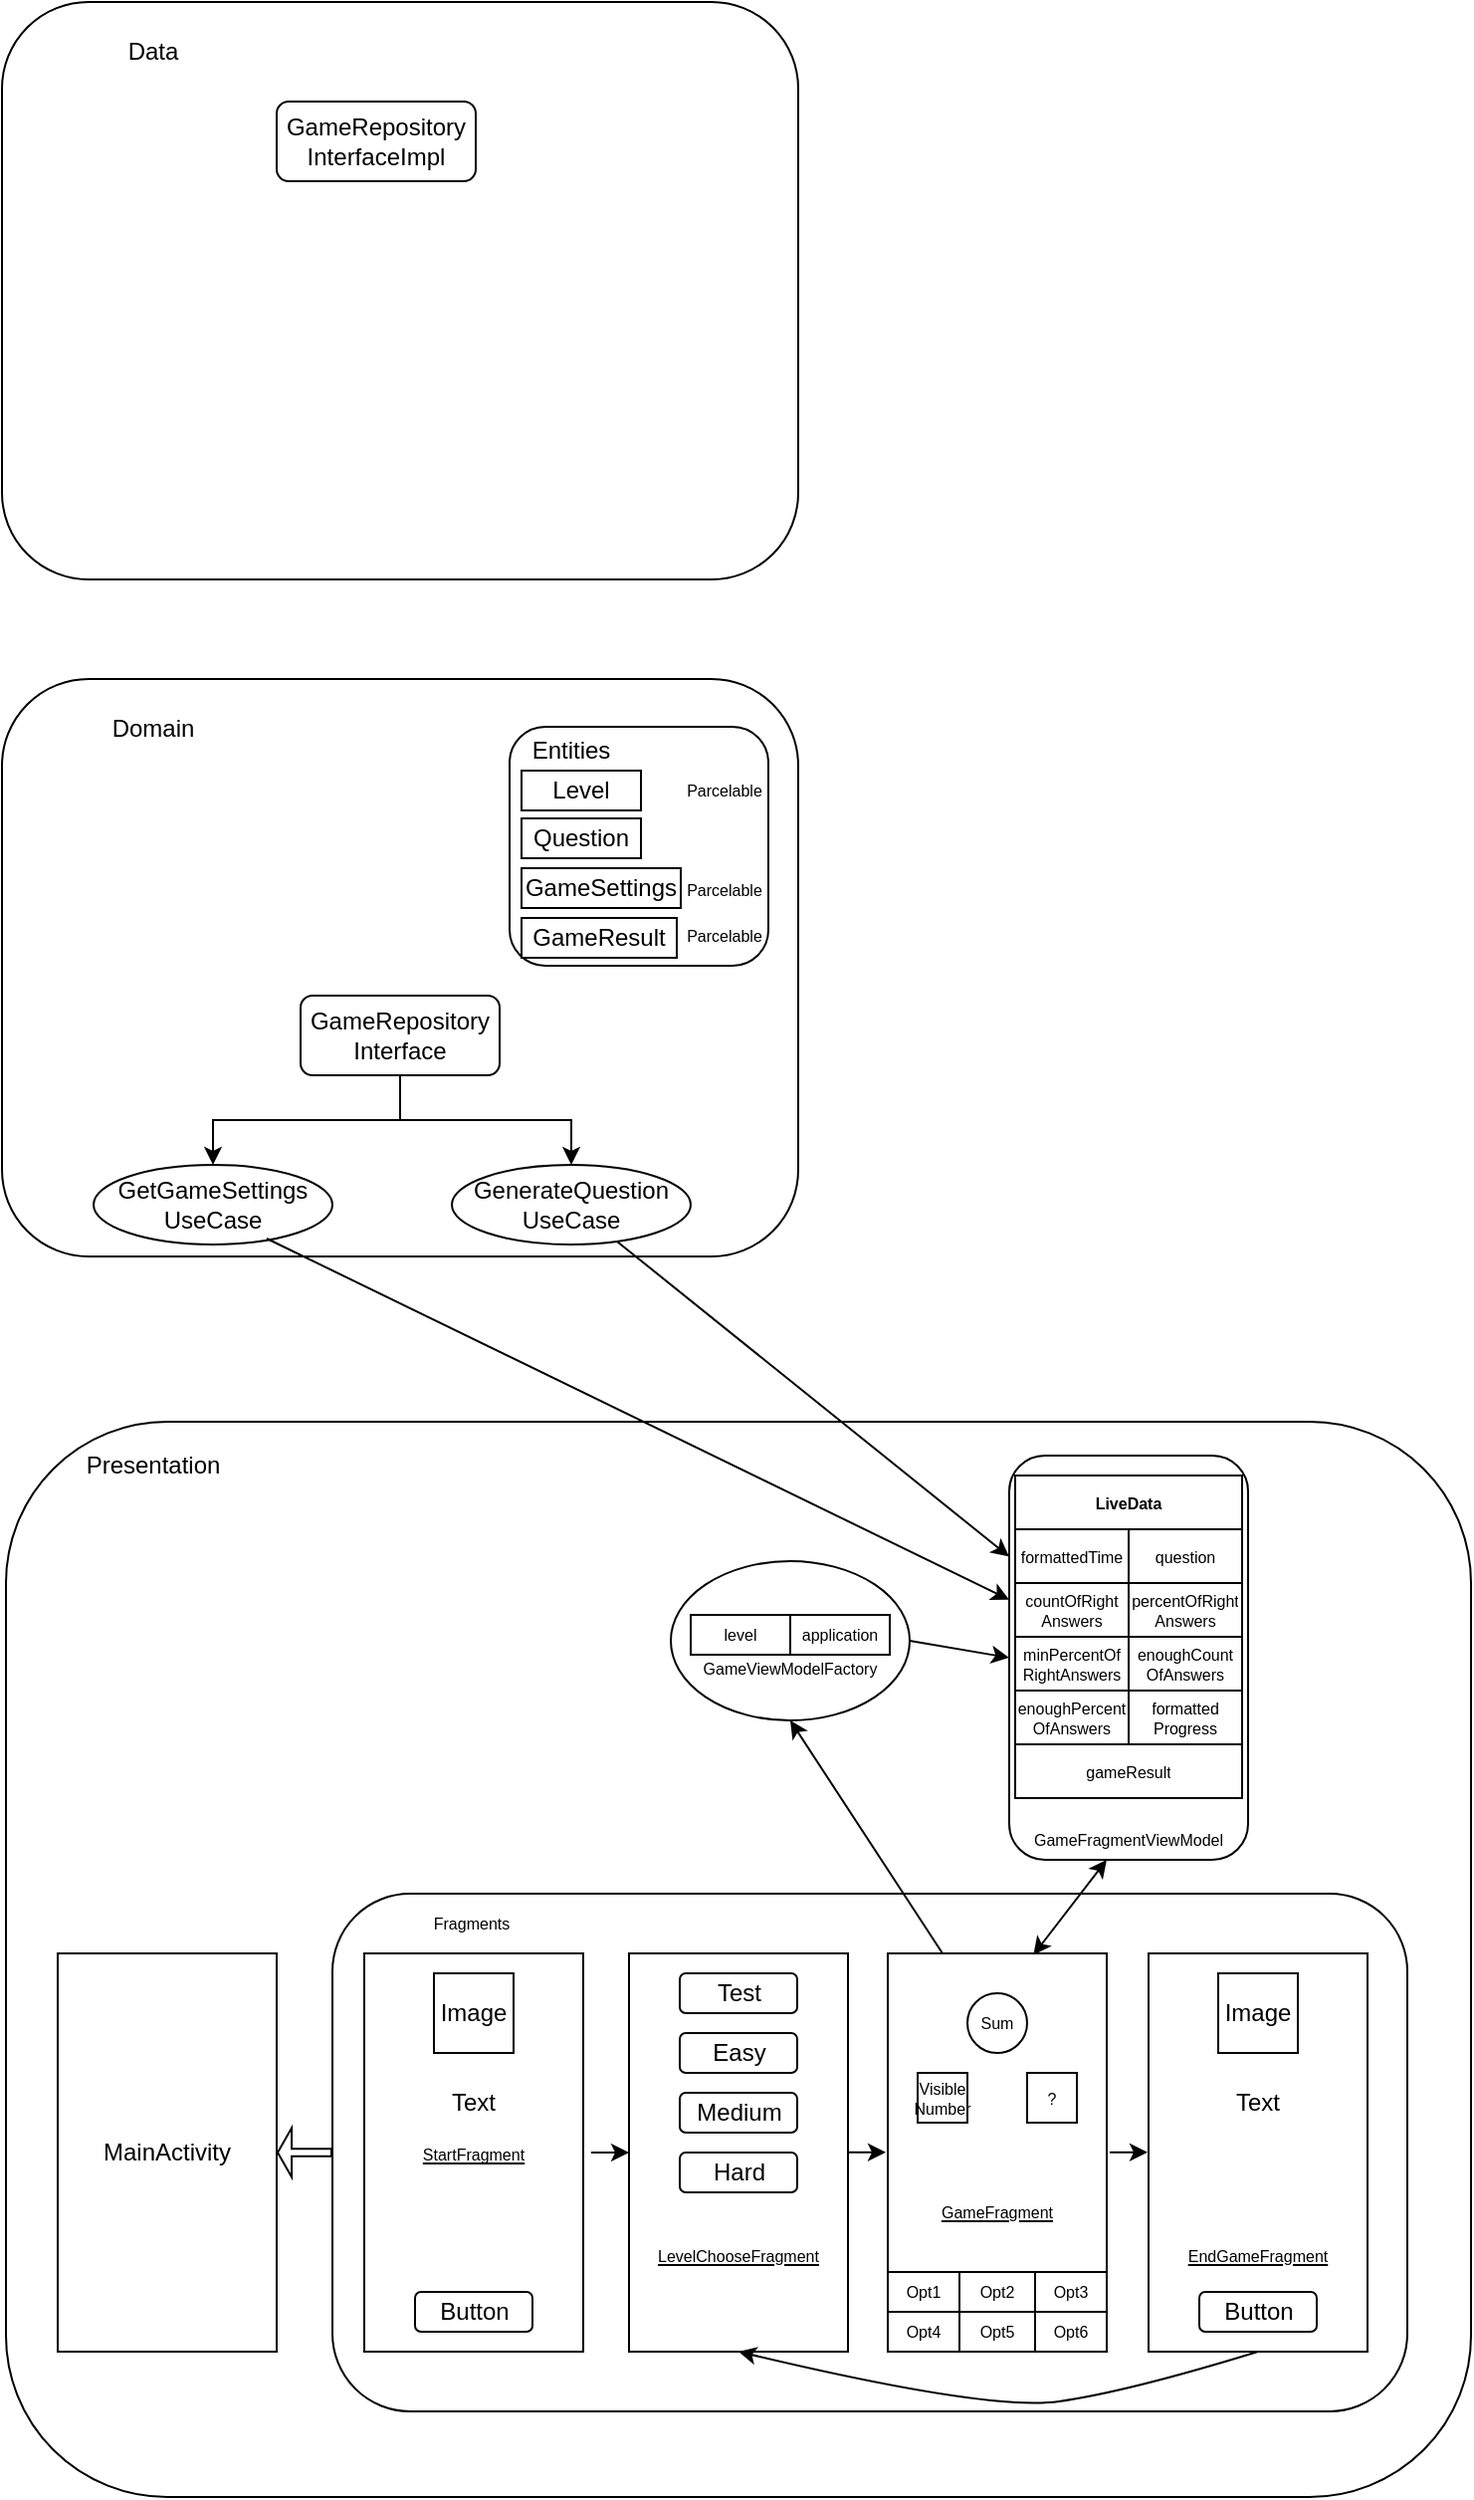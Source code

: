 <mxfile version="20.3.0" type="device"><diagram id="gIjnrBi-9FToYKaV9OsZ" name="Page-1"><mxGraphModel dx="1021" dy="698" grid="1" gridSize="10" guides="1" tooltips="1" connect="1" arrows="1" fold="1" page="1" pageScale="1" pageWidth="827" pageHeight="1169" math="0" shadow="0"><root><mxCell id="0"/><mxCell id="1" parent="0"/><mxCell id="4NXUq_7t0NwEKqkeiJ1m-1" value="" style="rounded=1;whiteSpace=wrap;html=1;" parent="1" vertex="1"><mxGeometry x="214" y="50" width="400" height="290" as="geometry"/></mxCell><mxCell id="4NXUq_7t0NwEKqkeiJ1m-3" value="" style="rounded=1;whiteSpace=wrap;html=1;" parent="1" vertex="1"><mxGeometry x="214" y="390" width="400" height="290" as="geometry"/></mxCell><mxCell id="4NXUq_7t0NwEKqkeiJ1m-4" value="" style="rounded=1;whiteSpace=wrap;html=1;" parent="1" vertex="1"><mxGeometry x="216" y="763" width="736" height="540" as="geometry"/></mxCell><mxCell id="4NXUq_7t0NwEKqkeiJ1m-5" value="Domain" style="text;html=1;strokeColor=none;fillColor=none;align=center;verticalAlign=middle;whiteSpace=wrap;rounded=0;" parent="1" vertex="1"><mxGeometry x="260" y="400" width="60" height="30" as="geometry"/></mxCell><mxCell id="4NXUq_7t0NwEKqkeiJ1m-6" value="Data&lt;span style=&quot;color: rgba(0, 0, 0, 0); font-family: monospace; font-size: 0px; text-align: start;&quot;&gt;%3CmxGraphModel%3E%3Croot%3E%3CmxCell%20id%3D%220%22%2F%3E%3CmxCell%20id%3D%221%22%20parent%3D%220%22%2F%3E%3CmxCell%20id%3D%222%22%20value%3D%22Domain%22%20style%3D%22text%3Bhtml%3D1%3BstrokeColor%3Dnone%3BfillColor%3Dnone%3Balign%3Dcenter%3BverticalAlign%3Dmiddle%3BwhiteSpace%3Dwrap%3Brounded%3D0%3B%22%20vertex%3D%221%22%20parent%3D%221%22%3E%3CmxGeometry%20x%3D%22260%22%20y%3D%22400%22%20width%3D%2260%22%20height%3D%2230%22%20as%3D%22geometry%22%2F%3E%3C%2FmxCell%3E%3C%2Froot%3E%3C%2FmxGraphModel%3E&lt;/span&gt;" style="text;html=1;strokeColor=none;fillColor=none;align=center;verticalAlign=middle;whiteSpace=wrap;rounded=0;" parent="1" vertex="1"><mxGeometry x="260" y="60" width="60" height="30" as="geometry"/></mxCell><mxCell id="4NXUq_7t0NwEKqkeiJ1m-7" value="Presentation" style="text;html=1;strokeColor=none;fillColor=none;align=center;verticalAlign=middle;whiteSpace=wrap;rounded=0;" parent="1" vertex="1"><mxGeometry x="260" y="770" width="60" height="30" as="geometry"/></mxCell><mxCell id="4NXUq_7t0NwEKqkeiJ1m-13" value="GetGameSettings&lt;br&gt;UseCase" style="ellipse;whiteSpace=wrap;html=1;" parent="1" vertex="1"><mxGeometry x="260" y="634" width="120" height="40" as="geometry"/></mxCell><mxCell id="4NXUq_7t0NwEKqkeiJ1m-14" value="GenerateQuestion&lt;br&gt;UseCase" style="ellipse;whiteSpace=wrap;html=1;" parent="1" vertex="1"><mxGeometry x="440" y="634" width="120" height="40" as="geometry"/></mxCell><mxCell id="QEmQe-wLcEHg8dHNwrhY-1" value="" style="rounded=1;whiteSpace=wrap;html=1;" parent="1" vertex="1"><mxGeometry x="469" y="414" width="130" height="120" as="geometry"/></mxCell><mxCell id="KdzrH5lUrHZMqFnTt1K9-1" style="edgeStyle=orthogonalEdgeStyle;rounded=0;orthogonalLoop=1;jettySize=auto;html=1;" parent="1" source="4NXUq_7t0NwEKqkeiJ1m-15" target="4NXUq_7t0NwEKqkeiJ1m-13" edge="1"><mxGeometry relative="1" as="geometry"/></mxCell><mxCell id="KdzrH5lUrHZMqFnTt1K9-2" style="edgeStyle=orthogonalEdgeStyle;rounded=0;orthogonalLoop=1;jettySize=auto;html=1;" parent="1" source="4NXUq_7t0NwEKqkeiJ1m-15" target="4NXUq_7t0NwEKqkeiJ1m-14" edge="1"><mxGeometry relative="1" as="geometry"/></mxCell><mxCell id="4NXUq_7t0NwEKqkeiJ1m-15" value="GameRepository&lt;br&gt;Interface" style="rounded=1;whiteSpace=wrap;html=1;" parent="1" vertex="1"><mxGeometry x="364" y="549" width="100" height="40" as="geometry"/></mxCell><mxCell id="4NXUq_7t0NwEKqkeiJ1m-8" value="Level" style="rounded=0;whiteSpace=wrap;html=1;" parent="1" vertex="1"><mxGeometry x="475" y="436" width="60" height="20" as="geometry"/></mxCell><mxCell id="4NXUq_7t0NwEKqkeiJ1m-9" value="Question&lt;span style=&quot;color: rgba(0, 0, 0, 0); font-family: monospace; font-size: 0px; text-align: start;&quot;&gt;%3CmxGraphModel%3E%3Croot%3E%3CmxCell%20id%3D%220%22%2F%3E%3CmxCell%20id%3D%221%22%20parent%3D%220%22%2F%3E%3CmxCell%20id%3D%222%22%20value%3D%22Level%22%20style%3D%22rounded%3D0%3BwhiteSpace%3Dwrap%3Bhtml%3D1%3B%22%20vertex%3D%221%22%20parent%3D%221%22%3E%3CmxGeometry%20x%3D%22270%22%20y%3D%22440%22%20width%3D%2260%22%20height%3D%2220%22%20as%3D%22geometry%22%2F%3E%3C%2FmxCell%3E%3C%2Froot%3E%3C%2FmxGraphModel%3E&lt;/span&gt;" style="rounded=0;whiteSpace=wrap;html=1;" parent="1" vertex="1"><mxGeometry x="475" y="460" width="60" height="20" as="geometry"/></mxCell><mxCell id="4NXUq_7t0NwEKqkeiJ1m-10" value="GameSettings" style="rounded=0;whiteSpace=wrap;html=1;" parent="1" vertex="1"><mxGeometry x="475" y="485" width="80" height="20" as="geometry"/></mxCell><mxCell id="4NXUq_7t0NwEKqkeiJ1m-12" value="GameResult" style="rounded=0;whiteSpace=wrap;html=1;" parent="1" vertex="1"><mxGeometry x="475" y="510" width="78" height="20" as="geometry"/></mxCell><mxCell id="QEmQe-wLcEHg8dHNwrhY-2" value="Entities" style="text;html=1;strokeColor=none;fillColor=none;align=center;verticalAlign=middle;whiteSpace=wrap;rounded=0;" parent="1" vertex="1"><mxGeometry x="470" y="411" width="60" height="30" as="geometry"/></mxCell><mxCell id="QEmQe-wLcEHg8dHNwrhY-3" value="MainActivity" style="rounded=0;whiteSpace=wrap;html=1;hachureGap=4;" parent="1" vertex="1"><mxGeometry x="242" y="1030" width="110" height="200" as="geometry"/></mxCell><mxCell id="e9Dst28r-5YPgu4FW2MG-45" value="" style="endArrow=classic;html=1;rounded=0;fontSize=8;exitX=0.725;exitY=0.925;exitDx=0;exitDy=0;exitPerimeter=0;" edge="1" parent="1" source="4NXUq_7t0NwEKqkeiJ1m-13" target="e9Dst28r-5YPgu4FW2MG-40"><mxGeometry width="50" height="50" relative="1" as="geometry"><mxPoint x="706.5" y="1050" as="sourcePoint"/><mxPoint x="630" y="950" as="targetPoint"/></mxGeometry></mxCell><mxCell id="e9Dst28r-5YPgu4FW2MG-46" value="" style="endArrow=classic;html=1;rounded=0;fontSize=8;entryX=0;entryY=0.25;entryDx=0;entryDy=0;" edge="1" parent="1" source="4NXUq_7t0NwEKqkeiJ1m-14" target="e9Dst28r-5YPgu4FW2MG-40"><mxGeometry width="50" height="50" relative="1" as="geometry"><mxPoint x="357" y="681" as="sourcePoint"/><mxPoint x="730" y="869.654" as="targetPoint"/></mxGeometry></mxCell><mxCell id="e9Dst28r-5YPgu4FW2MG-52" value="" style="shape=flexArrow;endArrow=classic;html=1;rounded=0;fontSize=8;width=3.81;endSize=2.014;exitX=0;exitY=0.5;exitDx=0;exitDy=0;entryX=1;entryY=0.5;entryDx=0;entryDy=0;" edge="1" parent="1" source="e9Dst28r-5YPgu4FW2MG-53" target="QEmQe-wLcEHg8dHNwrhY-3"><mxGeometry width="50" height="50" relative="1" as="geometry"><mxPoint x="380" y="1130" as="sourcePoint"/><mxPoint x="420" y="1090" as="targetPoint"/></mxGeometry></mxCell><mxCell id="e9Dst28r-5YPgu4FW2MG-40" value="&lt;br&gt;&lt;br&gt;&lt;br&gt;&lt;br&gt;&lt;br&gt;&lt;br&gt;&lt;br&gt;&lt;br&gt;&lt;br&gt;&lt;br&gt;&lt;br&gt;&lt;br&gt;&lt;br&gt;&lt;br&gt;&lt;br&gt;&lt;br&gt;&lt;br&gt;&lt;br&gt;&lt;br&gt;GameFragmentViewModel" style="rounded=1;whiteSpace=wrap;html=1;fontSize=8;" vertex="1" parent="1"><mxGeometry x="720" y="780" width="120" height="203" as="geometry"/></mxCell><mxCell id="e9Dst28r-5YPgu4FW2MG-41" value="&lt;br&gt;&lt;br&gt;&lt;br&gt;GameViewModelFactory" style="ellipse;whiteSpace=wrap;html=1;fontSize=8;" vertex="1" parent="1"><mxGeometry x="550" y="833" width="120" height="80" as="geometry"/></mxCell><mxCell id="e9Dst28r-5YPgu4FW2MG-44" value="" style="endArrow=classic;html=1;rounded=0;fontSize=8;exitX=1;exitY=0.5;exitDx=0;exitDy=0;entryX=0;entryY=0.5;entryDx=0;entryDy=0;" edge="1" parent="1" source="e9Dst28r-5YPgu4FW2MG-41" target="e9Dst28r-5YPgu4FW2MG-40"><mxGeometry width="50" height="50" relative="1" as="geometry"><mxPoint x="696.5" y="1040" as="sourcePoint"/><mxPoint x="620" y="940" as="targetPoint"/></mxGeometry></mxCell><mxCell id="e9Dst28r-5YPgu4FW2MG-53" value="" style="rounded=1;whiteSpace=wrap;html=1;fontSize=8;" vertex="1" parent="1"><mxGeometry x="380" y="1000" width="540" height="260" as="geometry"/></mxCell><mxCell id="e9Dst28r-5YPgu4FW2MG-37" value="" style="group" vertex="1" connectable="0" parent="1"><mxGeometry x="529" y="1030" width="110" height="200" as="geometry"/></mxCell><mxCell id="e9Dst28r-5YPgu4FW2MG-9" value="&lt;u&gt;&lt;font style=&quot;font-size: 8px;&quot;&gt;&lt;br&gt;&lt;br&gt;&lt;br&gt;&lt;br&gt;&lt;br&gt;&lt;br&gt;&lt;br&gt;LevelChooseFragment&lt;/font&gt;&lt;/u&gt;" style="rounded=0;whiteSpace=wrap;html=1;hachureGap=4;" vertex="1" parent="e9Dst28r-5YPgu4FW2MG-37"><mxGeometry width="110" height="200" as="geometry"/></mxCell><mxCell id="e9Dst28r-5YPgu4FW2MG-10" value="Test" style="rounded=1;whiteSpace=wrap;html=1;" vertex="1" parent="e9Dst28r-5YPgu4FW2MG-37"><mxGeometry x="25.5" y="10" width="59" height="20" as="geometry"/></mxCell><mxCell id="e9Dst28r-5YPgu4FW2MG-11" value="Easy" style="rounded=1;whiteSpace=wrap;html=1;" vertex="1" parent="e9Dst28r-5YPgu4FW2MG-37"><mxGeometry x="25.5" y="40" width="59" height="20" as="geometry"/></mxCell><mxCell id="e9Dst28r-5YPgu4FW2MG-12" value="Medium" style="rounded=1;whiteSpace=wrap;html=1;" vertex="1" parent="e9Dst28r-5YPgu4FW2MG-37"><mxGeometry x="25.5" y="70" width="59" height="20" as="geometry"/></mxCell><mxCell id="e9Dst28r-5YPgu4FW2MG-13" value="Hard" style="rounded=1;whiteSpace=wrap;html=1;" vertex="1" parent="e9Dst28r-5YPgu4FW2MG-37"><mxGeometry x="25.5" y="100" width="59" height="20" as="geometry"/></mxCell><mxCell id="e9Dst28r-5YPgu4FW2MG-38" value="" style="group" vertex="1" connectable="0" parent="1"><mxGeometry x="659" y="1030" width="130" height="200" as="geometry"/></mxCell><mxCell id="e9Dst28r-5YPgu4FW2MG-14" value="&lt;u&gt;&lt;font style=&quot;font-size: 8px;&quot;&gt;&lt;br&gt;&lt;br&gt;&lt;br&gt;&lt;br&gt;GameFragment&lt;/font&gt;&lt;/u&gt;" style="rounded=0;whiteSpace=wrap;html=1;hachureGap=4;" vertex="1" parent="e9Dst28r-5YPgu4FW2MG-38"><mxGeometry width="110" height="200" as="geometry"/></mxCell><mxCell id="e9Dst28r-5YPgu4FW2MG-19" value="Sum" style="ellipse;whiteSpace=wrap;html=1;aspect=fixed;fontSize=8;" vertex="1" parent="e9Dst28r-5YPgu4FW2MG-38"><mxGeometry x="40" y="20" width="30" height="30" as="geometry"/></mxCell><mxCell id="e9Dst28r-5YPgu4FW2MG-20" value="Visible&lt;br&gt;Number" style="whiteSpace=wrap;html=1;aspect=fixed;fontSize=8;" vertex="1" parent="e9Dst28r-5YPgu4FW2MG-38"><mxGeometry x="15" y="60" width="25" height="25" as="geometry"/></mxCell><mxCell id="e9Dst28r-5YPgu4FW2MG-21" value="?" style="whiteSpace=wrap;html=1;aspect=fixed;fontSize=8;" vertex="1" parent="e9Dst28r-5YPgu4FW2MG-38"><mxGeometry x="70" y="60" width="25" height="25" as="geometry"/></mxCell><mxCell id="e9Dst28r-5YPgu4FW2MG-95" value="" style="shape=table;startSize=0;container=1;collapsible=0;childLayout=tableLayout;fontSize=8;" vertex="1" parent="e9Dst28r-5YPgu4FW2MG-38"><mxGeometry y="160" width="110" height="40" as="geometry"/></mxCell><mxCell id="e9Dst28r-5YPgu4FW2MG-96" value="" style="shape=tableRow;horizontal=0;startSize=0;swimlaneHead=0;swimlaneBody=0;top=0;left=0;bottom=0;right=0;collapsible=0;dropTarget=0;fillColor=none;points=[[0,0.5],[1,0.5]];portConstraint=eastwest;fontSize=8;" vertex="1" parent="e9Dst28r-5YPgu4FW2MG-95"><mxGeometry width="110" height="20" as="geometry"/></mxCell><mxCell id="e9Dst28r-5YPgu4FW2MG-97" value="Opt1" style="shape=partialRectangle;html=1;whiteSpace=wrap;connectable=0;overflow=hidden;fillColor=none;top=0;left=0;bottom=0;right=0;pointerEvents=1;fontSize=8;" vertex="1" parent="e9Dst28r-5YPgu4FW2MG-96"><mxGeometry width="36" height="20" as="geometry"><mxRectangle width="36" height="20" as="alternateBounds"/></mxGeometry></mxCell><mxCell id="e9Dst28r-5YPgu4FW2MG-98" value="Opt2" style="shape=partialRectangle;html=1;whiteSpace=wrap;connectable=0;overflow=hidden;fillColor=none;top=0;left=0;bottom=0;right=0;pointerEvents=1;fontSize=8;" vertex="1" parent="e9Dst28r-5YPgu4FW2MG-96"><mxGeometry x="36" width="38" height="20" as="geometry"><mxRectangle width="38" height="20" as="alternateBounds"/></mxGeometry></mxCell><mxCell id="e9Dst28r-5YPgu4FW2MG-99" value="Opt3" style="shape=partialRectangle;html=1;whiteSpace=wrap;connectable=0;overflow=hidden;fillColor=none;top=0;left=0;bottom=0;right=0;pointerEvents=1;fontSize=8;" vertex="1" parent="e9Dst28r-5YPgu4FW2MG-96"><mxGeometry x="74" width="36" height="20" as="geometry"><mxRectangle width="36" height="20" as="alternateBounds"/></mxGeometry></mxCell><mxCell id="e9Dst28r-5YPgu4FW2MG-100" value="" style="shape=tableRow;horizontal=0;startSize=0;swimlaneHead=0;swimlaneBody=0;top=0;left=0;bottom=0;right=0;collapsible=0;dropTarget=0;fillColor=none;points=[[0,0.5],[1,0.5]];portConstraint=eastwest;fontSize=8;" vertex="1" parent="e9Dst28r-5YPgu4FW2MG-95"><mxGeometry y="20" width="110" height="20" as="geometry"/></mxCell><mxCell id="e9Dst28r-5YPgu4FW2MG-101" value="Opt4" style="shape=partialRectangle;html=1;whiteSpace=wrap;connectable=0;overflow=hidden;fillColor=none;top=0;left=0;bottom=0;right=0;pointerEvents=1;fontSize=8;" vertex="1" parent="e9Dst28r-5YPgu4FW2MG-100"><mxGeometry width="36" height="20" as="geometry"><mxRectangle width="36" height="20" as="alternateBounds"/></mxGeometry></mxCell><mxCell id="e9Dst28r-5YPgu4FW2MG-102" value="Opt5" style="shape=partialRectangle;html=1;whiteSpace=wrap;connectable=0;overflow=hidden;fillColor=none;top=0;left=0;bottom=0;right=0;pointerEvents=1;fontSize=8;" vertex="1" parent="e9Dst28r-5YPgu4FW2MG-100"><mxGeometry x="36" width="38" height="20" as="geometry"><mxRectangle width="38" height="20" as="alternateBounds"/></mxGeometry></mxCell><mxCell id="e9Dst28r-5YPgu4FW2MG-103" value="Opt6" style="shape=partialRectangle;html=1;whiteSpace=wrap;connectable=0;overflow=hidden;fillColor=none;top=0;left=0;bottom=0;right=0;pointerEvents=1;fontSize=8;" vertex="1" parent="e9Dst28r-5YPgu4FW2MG-100"><mxGeometry x="74" width="36" height="20" as="geometry"><mxRectangle width="36" height="20" as="alternateBounds"/></mxGeometry></mxCell><mxCell id="e9Dst28r-5YPgu4FW2MG-39" value="" style="group" vertex="1" connectable="0" parent="1"><mxGeometry x="790" y="1030" width="110" height="200" as="geometry"/></mxCell><mxCell id="e9Dst28r-5YPgu4FW2MG-15" value="&lt;u&gt;&lt;font style=&quot;font-size: 8px;&quot;&gt;&lt;br&gt;&lt;br&gt;&lt;br&gt;&lt;br&gt;&lt;br&gt;&lt;br&gt;&lt;br&gt;EndGameFragment&lt;/font&gt;&lt;/u&gt;" style="rounded=0;whiteSpace=wrap;html=1;hachureGap=4;" vertex="1" parent="e9Dst28r-5YPgu4FW2MG-39"><mxGeometry width="110" height="200" as="geometry"/></mxCell><mxCell id="e9Dst28r-5YPgu4FW2MG-16" value="Image" style="whiteSpace=wrap;html=1;aspect=fixed;" vertex="1" parent="e9Dst28r-5YPgu4FW2MG-39"><mxGeometry x="35" y="10" width="40" height="40" as="geometry"/></mxCell><mxCell id="e9Dst28r-5YPgu4FW2MG-17" value="Text" style="text;html=1;strokeColor=none;fillColor=none;align=center;verticalAlign=middle;whiteSpace=wrap;rounded=0;" vertex="1" parent="e9Dst28r-5YPgu4FW2MG-39"><mxGeometry x="25" y="60" width="60" height="30" as="geometry"/></mxCell><mxCell id="e9Dst28r-5YPgu4FW2MG-18" value="Button" style="rounded=1;whiteSpace=wrap;html=1;" vertex="1" parent="e9Dst28r-5YPgu4FW2MG-39"><mxGeometry x="25.5" y="170" width="59" height="20" as="geometry"/></mxCell><mxCell id="e9Dst28r-5YPgu4FW2MG-47" value="" style="endArrow=classic;html=1;rounded=0;fontSize=8;entryX=0;entryY=0.5;entryDx=0;entryDy=0;" edge="1" parent="1" target="e9Dst28r-5YPgu4FW2MG-9"><mxGeometry width="50" height="50" relative="1" as="geometry"><mxPoint x="510" y="1130" as="sourcePoint"/><mxPoint x="590" y="1080" as="targetPoint"/></mxGeometry></mxCell><mxCell id="e9Dst28r-5YPgu4FW2MG-49" value="" style="endArrow=classic;html=1;rounded=0;fontSize=8;entryX=0;entryY=0.5;entryDx=0;entryDy=0;" edge="1" parent="1"><mxGeometry width="50" height="50" relative="1" as="geometry"><mxPoint x="639" y="1129.9" as="sourcePoint"/><mxPoint x="658" y="1129.9" as="targetPoint"/></mxGeometry></mxCell><mxCell id="e9Dst28r-5YPgu4FW2MG-50" value="" style="endArrow=classic;html=1;rounded=0;fontSize=8;entryX=0;entryY=0.5;entryDx=0;entryDy=0;" edge="1" parent="1"><mxGeometry width="50" height="50" relative="1" as="geometry"><mxPoint x="770.5" y="1129.9" as="sourcePoint"/><mxPoint x="789.5" y="1129.9" as="targetPoint"/></mxGeometry></mxCell><mxCell id="e9Dst28r-5YPgu4FW2MG-51" value="" style="curved=1;endArrow=classic;html=1;rounded=0;fontSize=8;exitX=0.5;exitY=1;exitDx=0;exitDy=0;entryX=0.5;entryY=1;entryDx=0;entryDy=0;" edge="1" parent="1" source="e9Dst28r-5YPgu4FW2MG-15" target="e9Dst28r-5YPgu4FW2MG-9"><mxGeometry width="50" height="50" relative="1" as="geometry"><mxPoint x="730" y="1190" as="sourcePoint"/><mxPoint x="780" y="1140" as="targetPoint"/><Array as="points"><mxPoint x="780" y="1250"/><mxPoint x="710" y="1260"/></Array></mxGeometry></mxCell><mxCell id="e9Dst28r-5YPgu4FW2MG-36" value="" style="group" vertex="1" connectable="0" parent="1"><mxGeometry x="396" y="1030" width="530" height="220" as="geometry"/></mxCell><mxCell id="e9Dst28r-5YPgu4FW2MG-4" value="&lt;u&gt;&lt;font style=&quot;font-size: 8px;&quot;&gt;StartFragment&lt;/font&gt;&lt;/u&gt;" style="rounded=0;whiteSpace=wrap;html=1;hachureGap=4;" vertex="1" parent="e9Dst28r-5YPgu4FW2MG-36"><mxGeometry width="110" height="200" as="geometry"/></mxCell><mxCell id="e9Dst28r-5YPgu4FW2MG-6" value="Image" style="whiteSpace=wrap;html=1;aspect=fixed;" vertex="1" parent="e9Dst28r-5YPgu4FW2MG-36"><mxGeometry x="35" y="10" width="40" height="40" as="geometry"/></mxCell><mxCell id="e9Dst28r-5YPgu4FW2MG-7" value="Text" style="text;html=1;strokeColor=none;fillColor=none;align=center;verticalAlign=middle;whiteSpace=wrap;rounded=0;" vertex="1" parent="e9Dst28r-5YPgu4FW2MG-36"><mxGeometry x="25" y="60" width="60" height="30" as="geometry"/></mxCell><mxCell id="e9Dst28r-5YPgu4FW2MG-8" value="Button" style="rounded=1;whiteSpace=wrap;html=1;" vertex="1" parent="e9Dst28r-5YPgu4FW2MG-36"><mxGeometry x="25.5" y="170" width="59" height="20" as="geometry"/></mxCell><mxCell id="e9Dst28r-5YPgu4FW2MG-43" value="" style="endArrow=classic;html=1;rounded=0;fontSize=8;exitX=0.25;exitY=0;exitDx=0;exitDy=0;entryX=0.5;entryY=1;entryDx=0;entryDy=0;" edge="1" parent="1" source="e9Dst28r-5YPgu4FW2MG-14" target="e9Dst28r-5YPgu4FW2MG-41"><mxGeometry width="50" height="50" relative="1" as="geometry"><mxPoint x="590" y="990" as="sourcePoint"/><mxPoint x="640" y="940" as="targetPoint"/></mxGeometry></mxCell><mxCell id="e9Dst28r-5YPgu4FW2MG-42" value="" style="endArrow=classic;startArrow=classic;html=1;rounded=0;fontSize=8;exitX=0.665;exitY=0.004;exitDx=0;exitDy=0;exitPerimeter=0;entryX=0.408;entryY=1;entryDx=0;entryDy=0;entryPerimeter=0;" edge="1" parent="1" source="e9Dst28r-5YPgu4FW2MG-14" target="e9Dst28r-5YPgu4FW2MG-40"><mxGeometry width="50" height="50" relative="1" as="geometry"><mxPoint x="730" y="1050" as="sourcePoint"/><mxPoint x="780" y="1000" as="targetPoint"/></mxGeometry></mxCell><mxCell id="e9Dst28r-5YPgu4FW2MG-57" value="Fragments" style="text;html=1;strokeColor=none;fillColor=none;align=center;verticalAlign=middle;whiteSpace=wrap;rounded=0;fontSize=8;" vertex="1" parent="1"><mxGeometry x="420" y="1000" width="60" height="30" as="geometry"/></mxCell><mxCell id="e9Dst28r-5YPgu4FW2MG-72" value="" style="shape=table;startSize=0;container=1;collapsible=0;childLayout=tableLayout;fontSize=8;" vertex="1" parent="1"><mxGeometry x="723" y="790" width="114" height="162" as="geometry"/></mxCell><mxCell id="e9Dst28r-5YPgu4FW2MG-88" style="shape=tableRow;horizontal=0;startSize=0;swimlaneHead=0;swimlaneBody=0;top=0;left=0;bottom=0;right=0;collapsible=0;dropTarget=0;fillColor=none;points=[[0,0.5],[1,0.5]];portConstraint=eastwest;fontSize=8;" vertex="1" parent="e9Dst28r-5YPgu4FW2MG-72"><mxGeometry width="114" height="27" as="geometry"/></mxCell><mxCell id="e9Dst28r-5YPgu4FW2MG-89" value="&lt;b&gt;LiveData&lt;/b&gt;" style="shape=partialRectangle;html=1;whiteSpace=wrap;connectable=0;overflow=hidden;fillColor=none;top=0;left=0;bottom=0;right=0;pointerEvents=1;fontSize=8;rowspan=1;colspan=2;" vertex="1" parent="e9Dst28r-5YPgu4FW2MG-88"><mxGeometry width="114" height="27" as="geometry"><mxRectangle width="57" height="27" as="alternateBounds"/></mxGeometry></mxCell><mxCell id="e9Dst28r-5YPgu4FW2MG-90" style="shape=partialRectangle;html=1;whiteSpace=wrap;connectable=0;overflow=hidden;fillColor=none;top=0;left=0;bottom=0;right=0;pointerEvents=1;fontSize=8;" vertex="1" visible="0" parent="e9Dst28r-5YPgu4FW2MG-88"><mxGeometry x="57" width="57" height="27" as="geometry"><mxRectangle width="57" height="27" as="alternateBounds"/></mxGeometry></mxCell><mxCell id="e9Dst28r-5YPgu4FW2MG-73" value="" style="shape=tableRow;horizontal=0;startSize=0;swimlaneHead=0;swimlaneBody=0;top=0;left=0;bottom=0;right=0;collapsible=0;dropTarget=0;fillColor=none;points=[[0,0.5],[1,0.5]];portConstraint=eastwest;fontSize=8;" vertex="1" parent="e9Dst28r-5YPgu4FW2MG-72"><mxGeometry y="27" width="114" height="27" as="geometry"/></mxCell><mxCell id="e9Dst28r-5YPgu4FW2MG-74" value="formattedTime" style="shape=partialRectangle;html=1;whiteSpace=wrap;connectable=0;overflow=hidden;fillColor=none;top=0;left=0;bottom=0;right=0;pointerEvents=1;fontSize=8;" vertex="1" parent="e9Dst28r-5YPgu4FW2MG-73"><mxGeometry width="57" height="27" as="geometry"><mxRectangle width="57" height="27" as="alternateBounds"/></mxGeometry></mxCell><mxCell id="e9Dst28r-5YPgu4FW2MG-75" value="question" style="shape=partialRectangle;html=1;whiteSpace=wrap;connectable=0;overflow=hidden;fillColor=none;top=0;left=0;bottom=0;right=0;pointerEvents=1;fontSize=8;" vertex="1" parent="e9Dst28r-5YPgu4FW2MG-73"><mxGeometry x="57" width="57" height="27" as="geometry"><mxRectangle width="57" height="27" as="alternateBounds"/></mxGeometry></mxCell><mxCell id="e9Dst28r-5YPgu4FW2MG-76" value="" style="shape=tableRow;horizontal=0;startSize=0;swimlaneHead=0;swimlaneBody=0;top=0;left=0;bottom=0;right=0;collapsible=0;dropTarget=0;fillColor=none;points=[[0,0.5],[1,0.5]];portConstraint=eastwest;fontSize=8;" vertex="1" parent="e9Dst28r-5YPgu4FW2MG-72"><mxGeometry y="54" width="114" height="27" as="geometry"/></mxCell><mxCell id="e9Dst28r-5YPgu4FW2MG-77" value="countOfRight&lt;br&gt;Answers" style="shape=partialRectangle;html=1;whiteSpace=wrap;connectable=0;overflow=hidden;fillColor=none;top=0;left=0;bottom=0;right=0;pointerEvents=1;fontSize=8;" vertex="1" parent="e9Dst28r-5YPgu4FW2MG-76"><mxGeometry width="57" height="27" as="geometry"><mxRectangle width="57" height="27" as="alternateBounds"/></mxGeometry></mxCell><mxCell id="e9Dst28r-5YPgu4FW2MG-78" value="percentOfRight&lt;br&gt;Answers" style="shape=partialRectangle;html=1;whiteSpace=wrap;connectable=0;overflow=hidden;fillColor=none;top=0;left=0;bottom=0;right=0;pointerEvents=1;fontSize=8;" vertex="1" parent="e9Dst28r-5YPgu4FW2MG-76"><mxGeometry x="57" width="57" height="27" as="geometry"><mxRectangle width="57" height="27" as="alternateBounds"/></mxGeometry></mxCell><mxCell id="e9Dst28r-5YPgu4FW2MG-79" value="" style="shape=tableRow;horizontal=0;startSize=0;swimlaneHead=0;swimlaneBody=0;top=0;left=0;bottom=0;right=0;collapsible=0;dropTarget=0;fillColor=none;points=[[0,0.5],[1,0.5]];portConstraint=eastwest;fontSize=8;" vertex="1" parent="e9Dst28r-5YPgu4FW2MG-72"><mxGeometry y="81" width="114" height="27" as="geometry"/></mxCell><mxCell id="e9Dst28r-5YPgu4FW2MG-80" value="minPercentOf&lt;br&gt;RightAnswers" style="shape=partialRectangle;html=1;whiteSpace=wrap;connectable=0;overflow=hidden;fillColor=none;top=0;left=0;bottom=0;right=0;pointerEvents=1;fontSize=8;" vertex="1" parent="e9Dst28r-5YPgu4FW2MG-79"><mxGeometry width="57" height="27" as="geometry"><mxRectangle width="57" height="27" as="alternateBounds"/></mxGeometry></mxCell><mxCell id="e9Dst28r-5YPgu4FW2MG-81" value="enoughCount&lt;br&gt;OfAnswers" style="shape=partialRectangle;html=1;whiteSpace=wrap;connectable=0;overflow=hidden;fillColor=none;top=0;left=0;bottom=0;right=0;pointerEvents=1;fontSize=8;" vertex="1" parent="e9Dst28r-5YPgu4FW2MG-79"><mxGeometry x="57" width="57" height="27" as="geometry"><mxRectangle width="57" height="27" as="alternateBounds"/></mxGeometry></mxCell><mxCell id="e9Dst28r-5YPgu4FW2MG-82" value="" style="shape=tableRow;horizontal=0;startSize=0;swimlaneHead=0;swimlaneBody=0;top=0;left=0;bottom=0;right=0;collapsible=0;dropTarget=0;fillColor=none;points=[[0,0.5],[1,0.5]];portConstraint=eastwest;fontSize=8;" vertex="1" parent="e9Dst28r-5YPgu4FW2MG-72"><mxGeometry y="108" width="114" height="27" as="geometry"/></mxCell><mxCell id="e9Dst28r-5YPgu4FW2MG-83" value="enoughPercent&lt;br&gt;OfAnswers" style="shape=partialRectangle;html=1;whiteSpace=wrap;connectable=0;overflow=hidden;fillColor=none;top=0;left=0;bottom=0;right=0;pointerEvents=1;fontSize=8;" vertex="1" parent="e9Dst28r-5YPgu4FW2MG-82"><mxGeometry width="57" height="27" as="geometry"><mxRectangle width="57" height="27" as="alternateBounds"/></mxGeometry></mxCell><mxCell id="e9Dst28r-5YPgu4FW2MG-84" value="formatted&lt;br&gt;Progress" style="shape=partialRectangle;html=1;whiteSpace=wrap;connectable=0;overflow=hidden;fillColor=none;top=0;left=0;bottom=0;right=0;pointerEvents=1;fontSize=8;" vertex="1" parent="e9Dst28r-5YPgu4FW2MG-82"><mxGeometry x="57" width="57" height="27" as="geometry"><mxRectangle width="57" height="27" as="alternateBounds"/></mxGeometry></mxCell><mxCell id="e9Dst28r-5YPgu4FW2MG-85" style="shape=tableRow;horizontal=0;startSize=0;swimlaneHead=0;swimlaneBody=0;top=0;left=0;bottom=0;right=0;collapsible=0;dropTarget=0;fillColor=none;points=[[0,0.5],[1,0.5]];portConstraint=eastwest;fontSize=8;" vertex="1" parent="e9Dst28r-5YPgu4FW2MG-72"><mxGeometry y="135" width="114" height="27" as="geometry"/></mxCell><mxCell id="e9Dst28r-5YPgu4FW2MG-86" value="gameResult" style="shape=partialRectangle;html=1;whiteSpace=wrap;connectable=0;overflow=hidden;fillColor=none;top=0;left=0;bottom=0;right=0;pointerEvents=1;fontSize=8;rowspan=1;colspan=2;" vertex="1" parent="e9Dst28r-5YPgu4FW2MG-85"><mxGeometry width="114" height="27" as="geometry"><mxRectangle width="57" height="27" as="alternateBounds"/></mxGeometry></mxCell><mxCell id="e9Dst28r-5YPgu4FW2MG-87" style="shape=partialRectangle;html=1;whiteSpace=wrap;connectable=0;overflow=hidden;fillColor=none;top=0;left=0;bottom=0;right=0;pointerEvents=1;fontSize=8;" vertex="1" visible="0" parent="e9Dst28r-5YPgu4FW2MG-85"><mxGeometry x="57" width="57" height="27" as="geometry"><mxRectangle width="57" height="27" as="alternateBounds"/></mxGeometry></mxCell><mxCell id="e9Dst28r-5YPgu4FW2MG-91" value="" style="shape=table;startSize=0;container=1;collapsible=0;childLayout=tableLayout;fontSize=8;" vertex="1" parent="1"><mxGeometry x="560" y="860" width="100" height="20" as="geometry"/></mxCell><mxCell id="e9Dst28r-5YPgu4FW2MG-92" value="" style="shape=tableRow;horizontal=0;startSize=0;swimlaneHead=0;swimlaneBody=0;top=0;left=0;bottom=0;right=0;collapsible=0;dropTarget=0;fillColor=none;points=[[0,0.5],[1,0.5]];portConstraint=eastwest;fontSize=8;" vertex="1" parent="e9Dst28r-5YPgu4FW2MG-91"><mxGeometry width="100" height="20" as="geometry"/></mxCell><mxCell id="e9Dst28r-5YPgu4FW2MG-93" value="level" style="shape=partialRectangle;html=1;whiteSpace=wrap;connectable=0;overflow=hidden;fillColor=none;top=0;left=0;bottom=0;right=0;pointerEvents=1;fontSize=8;" vertex="1" parent="e9Dst28r-5YPgu4FW2MG-92"><mxGeometry width="50" height="20" as="geometry"><mxRectangle width="50" height="20" as="alternateBounds"/></mxGeometry></mxCell><mxCell id="e9Dst28r-5YPgu4FW2MG-94" value="application" style="shape=partialRectangle;html=1;whiteSpace=wrap;connectable=0;overflow=hidden;fillColor=none;top=0;left=0;bottom=0;right=0;pointerEvents=1;fontSize=8;" vertex="1" parent="e9Dst28r-5YPgu4FW2MG-92"><mxGeometry x="50" width="50" height="20" as="geometry"><mxRectangle width="50" height="20" as="alternateBounds"/></mxGeometry></mxCell><mxCell id="e9Dst28r-5YPgu4FW2MG-104" value="GameRepository&lt;br&gt;InterfaceImpl" style="rounded=1;whiteSpace=wrap;html=1;" vertex="1" parent="1"><mxGeometry x="352" y="100" width="100" height="40" as="geometry"/></mxCell><mxCell id="e9Dst28r-5YPgu4FW2MG-105" value="Parcelable" style="text;html=1;strokeColor=none;fillColor=none;align=center;verticalAlign=middle;whiteSpace=wrap;rounded=0;fontSize=8;" vertex="1" parent="1"><mxGeometry x="547" y="431" width="60" height="30" as="geometry"/></mxCell><mxCell id="e9Dst28r-5YPgu4FW2MG-106" value="Parcelable" style="text;html=1;strokeColor=none;fillColor=none;align=center;verticalAlign=middle;whiteSpace=wrap;rounded=0;fontSize=8;" vertex="1" parent="1"><mxGeometry x="547" y="504" width="60" height="30" as="geometry"/></mxCell><mxCell id="e9Dst28r-5YPgu4FW2MG-107" value="Parcelable" style="text;html=1;strokeColor=none;fillColor=none;align=center;verticalAlign=middle;whiteSpace=wrap;rounded=0;fontSize=8;" vertex="1" parent="1"><mxGeometry x="547" y="481" width="60" height="30" as="geometry"/></mxCell></root></mxGraphModel></diagram></mxfile>